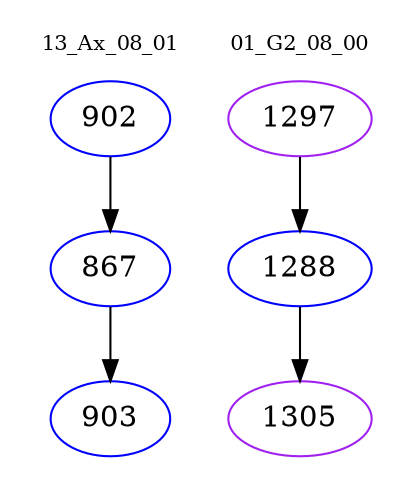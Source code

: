 digraph{
subgraph cluster_0 {
color = white
label = "13_Ax_08_01";
fontsize=10;
T0_902 [label="902", color="blue"]
T0_902 -> T0_867 [color="black"]
T0_867 [label="867", color="blue"]
T0_867 -> T0_903 [color="black"]
T0_903 [label="903", color="blue"]
}
subgraph cluster_1 {
color = white
label = "01_G2_08_00";
fontsize=10;
T1_1297 [label="1297", color="purple"]
T1_1297 -> T1_1288 [color="black"]
T1_1288 [label="1288", color="blue"]
T1_1288 -> T1_1305 [color="black"]
T1_1305 [label="1305", color="purple"]
}
}
